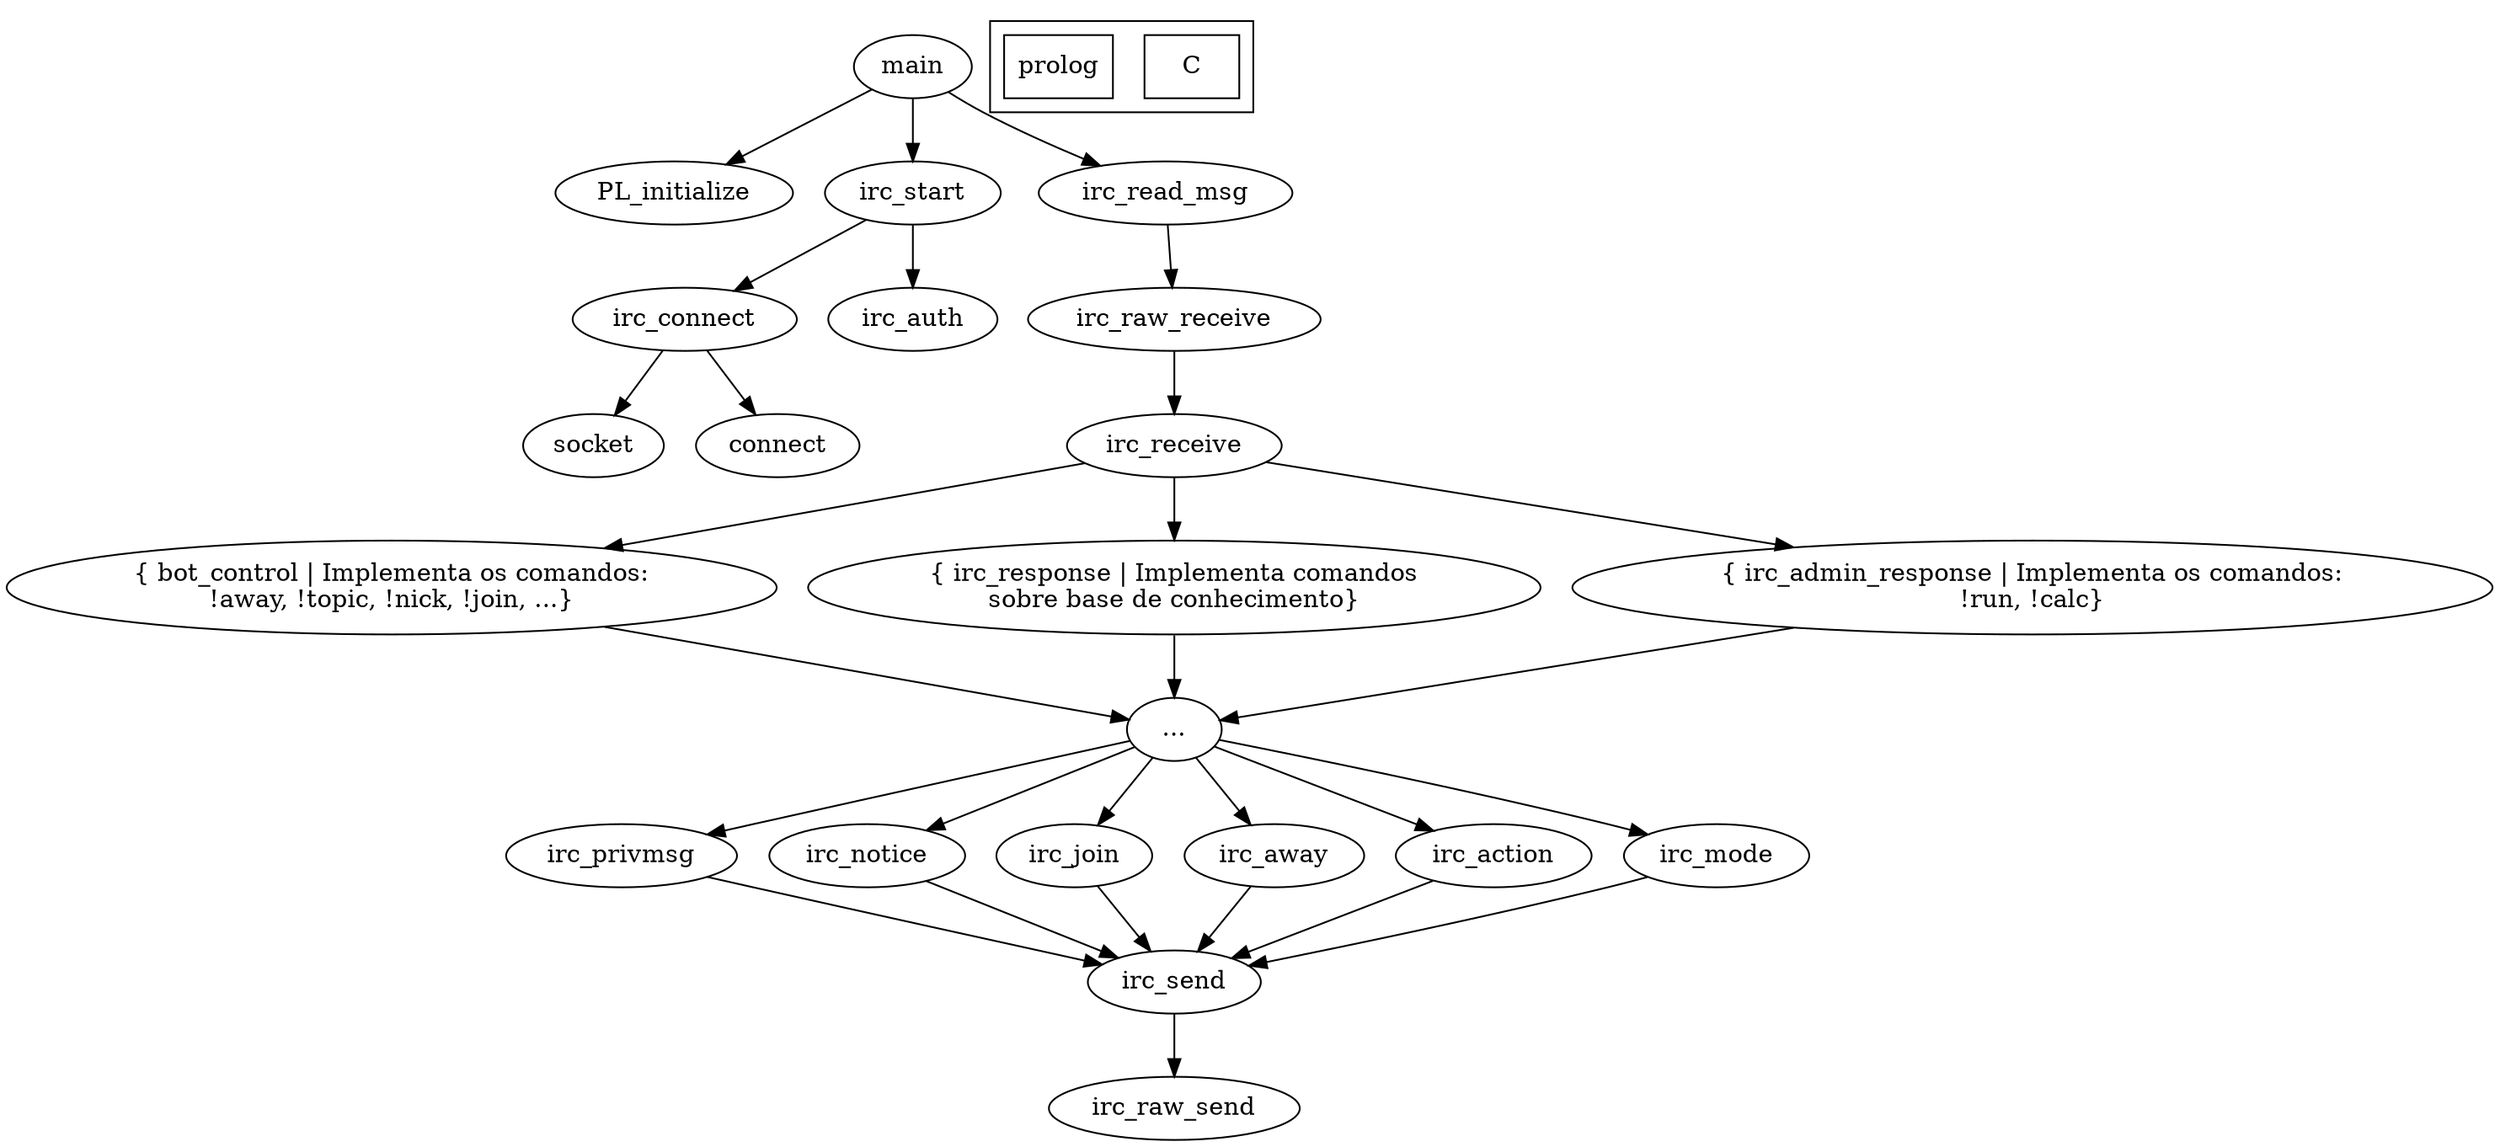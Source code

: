 

digraph lala
{
	main [fillcolor="#eccccc"];
	PL_initialize [fillcolor="#eccccc"];
	main -> PL_initialize;

	irc_raw_send [fillcolor="#eccccc"];
	irc_start [fillcolor="#cceccc"];
	irc_read_msg [fillcolor="#eccccc"];
	irc_connect [fillcolor="#eccccc"];
	main irc_connect irc_read_msg irc_raw_send;

	node [fillcolor="#eccccc"];
	irc_connect -> socket;
	irc_connect -> connect;

	node [fillcolor="#cceccc"];


	main -> irc_start;
			irc_start -> irc_connect;
			irc_start -> irc_auth;

	main -> irc_read_msg -> irc_raw_receive -> irc_receive;


	bot_control [width=1.3] [label="{ bot_control | Implementa os comandos:\n!away, !topic, !nick, !join, ...}"];
	irc_response [width=1.3] [label="{ irc_response | Implementa comandos\nsobre base de conhecimento}"];
	irc_admin_response [width=1.3] [label="{ irc_admin_response | Implementa os comandos:\n!run, !calc}"];
	irc_receive -> bot_control			-> tmp;
	irc_receive -> irc_admin_response	-> tmp;
	irc_receive -> irc_response			-> tmp;
	

	irc_send -> irc_raw_send;
	
	tmp[label="..."];
	tmp -> irc_privmsg	-> irc_send;
	tmp -> irc_notice	-> irc_send;
	tmp -> irc_join		-> irc_send;
	tmp -> irc_away		-> irc_send;
	tmp -> irc_action	-> irc_send;
	tmp -> irc_mode		-> irc_send;

	subgraph cluster
	{
		C [fillcolor="#eccccc",shape=box];
		prolog [fillcolor="#cceccc",shape=box];
	}

}
